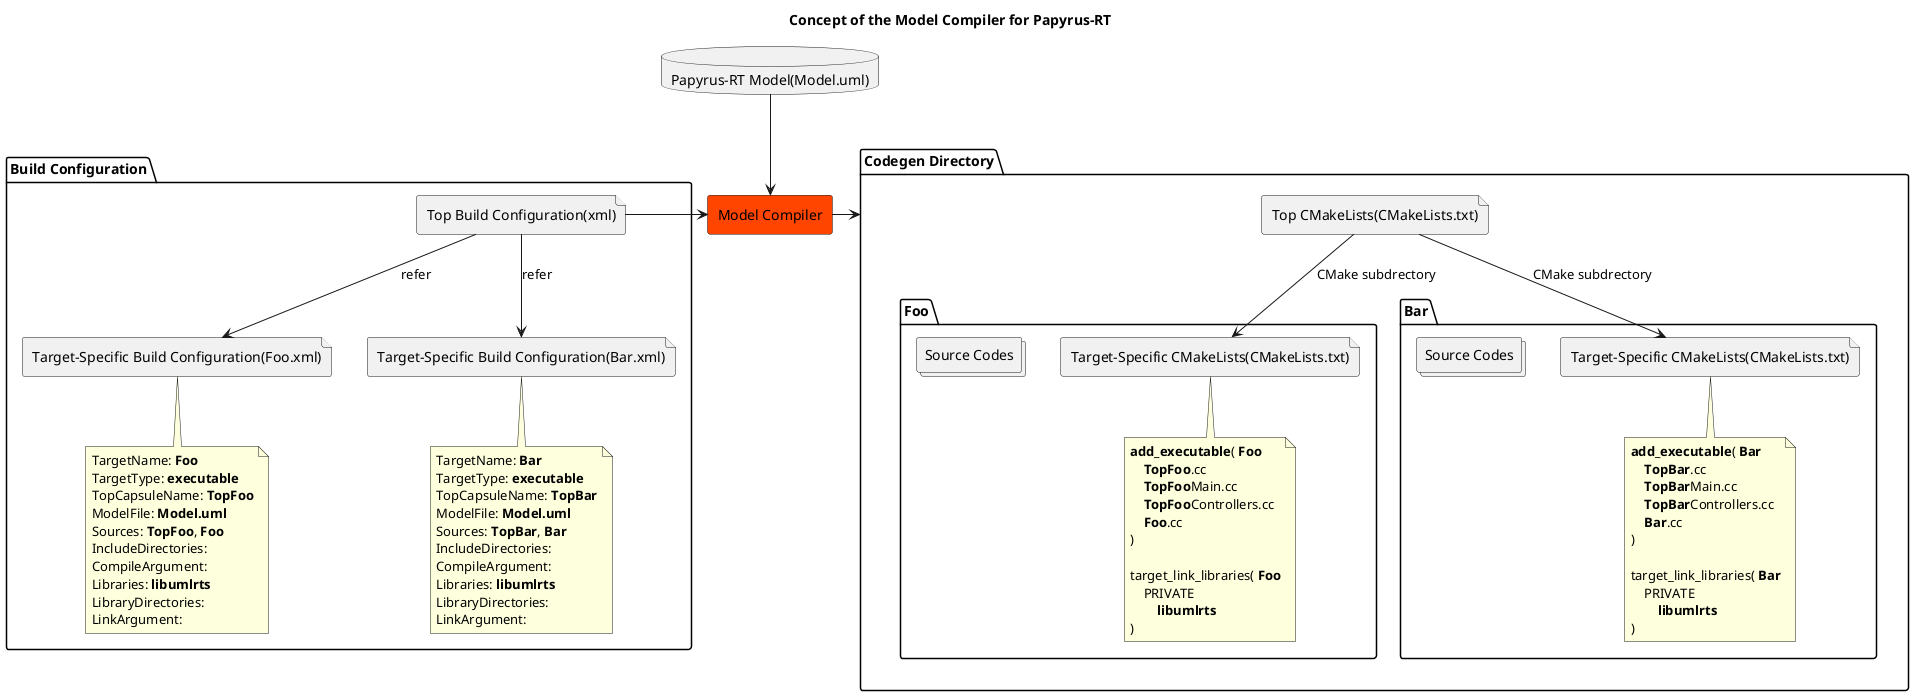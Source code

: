 @startuml

title Concept of the Model Compiler for Papyrus-RT

database "Papyrus-RT Model(Model.uml)" as model

folder "Build Configuration" {
    file "Top Build Configuration(xml)" as tbc
    file "Target-Specific Build Configuration(Foo.xml)" as bc_foo
    file "Target-Specific Build Configuration(Bar.xml)" as bc_bar

    note bottom of bc_foo
    TargetName: <b>Foo</b>
    TargetType: <b>executable</b>
    TopCapsuleName: <b>TopFoo</b>
    ModelFile: <b>Model.uml</b>
    Sources: <b>TopFoo</b>, <b>Foo</b>
    IncludeDirectories:
    CompileArgument:
    Libraries: <b>libumlrts</b>
    LibraryDirectories:
    LinkArgument:
    end note

    note bottom of bc_bar
    TargetName: <b>Bar</b>
    TargetType: <b>executable</b>
    TopCapsuleName: <b>TopBar</b>
    ModelFile: <b>Model.uml</b>
    Sources: <b>TopBar</b>, <b>Bar</b>
    IncludeDirectories:
    CompileArgument:
    Libraries: <b>libumlrts</b>
    LibraryDirectories:
    LinkArgument:
    end note

    tbc -down-> bc_foo: "refer"
    tbc -down-> bc_bar: "refer"
}

rectangle "Model Compiler" as model_compiler #OrangeRed

folder "Codegen Directory" as codegen_dir {

    file "Top CMakeLists(CMakeLists.txt)" as cmake_top

    folder "Foo" {
        file "Target-Specific CMakeLists(CMakeLists.txt)" as cmake_foo
        collections "Source Codes" as sources_foo

        note bottom of cmake_foo
        <b>add_executable</b>( <b>Foo</b>
            <b>TopFoo</b>.cc
            <b>TopFoo</b>Main.cc
            <b>TopFoo</b>Controllers.cc
            <b>Foo</b>.cc
        )

        target_link_libraries( <b>Foo</b>
            PRIVATE
                <b>libumlrts</b>
        )
        end note
    }

    folder "Bar" {
        file "Target-Specific CMakeLists(CMakeLists.txt)" as cmake_bar
        collections "Source Codes" as sources_bar

        note bottom of cmake_bar
        <b>add_executable</b>( <b>Bar</b>
            <b>TopBar</b>.cc
            <b>TopBar</b>Main.cc
            <b>TopBar</b>Controllers.cc
            <b>Bar</b>.cc
        )

        target_link_libraries( <b>Bar</b>
            PRIVATE
                <b>libumlrts</b>
        )
        end note
    }

    cmake_top -down-> cmake_foo: "CMake subdrectory"
    cmake_top -down-> cmake_bar: "CMake subdrectory"

}

model -down-> model_compiler
tbc -right-> model_compiler
model_compiler -right-> codegen_dir

@enduml
